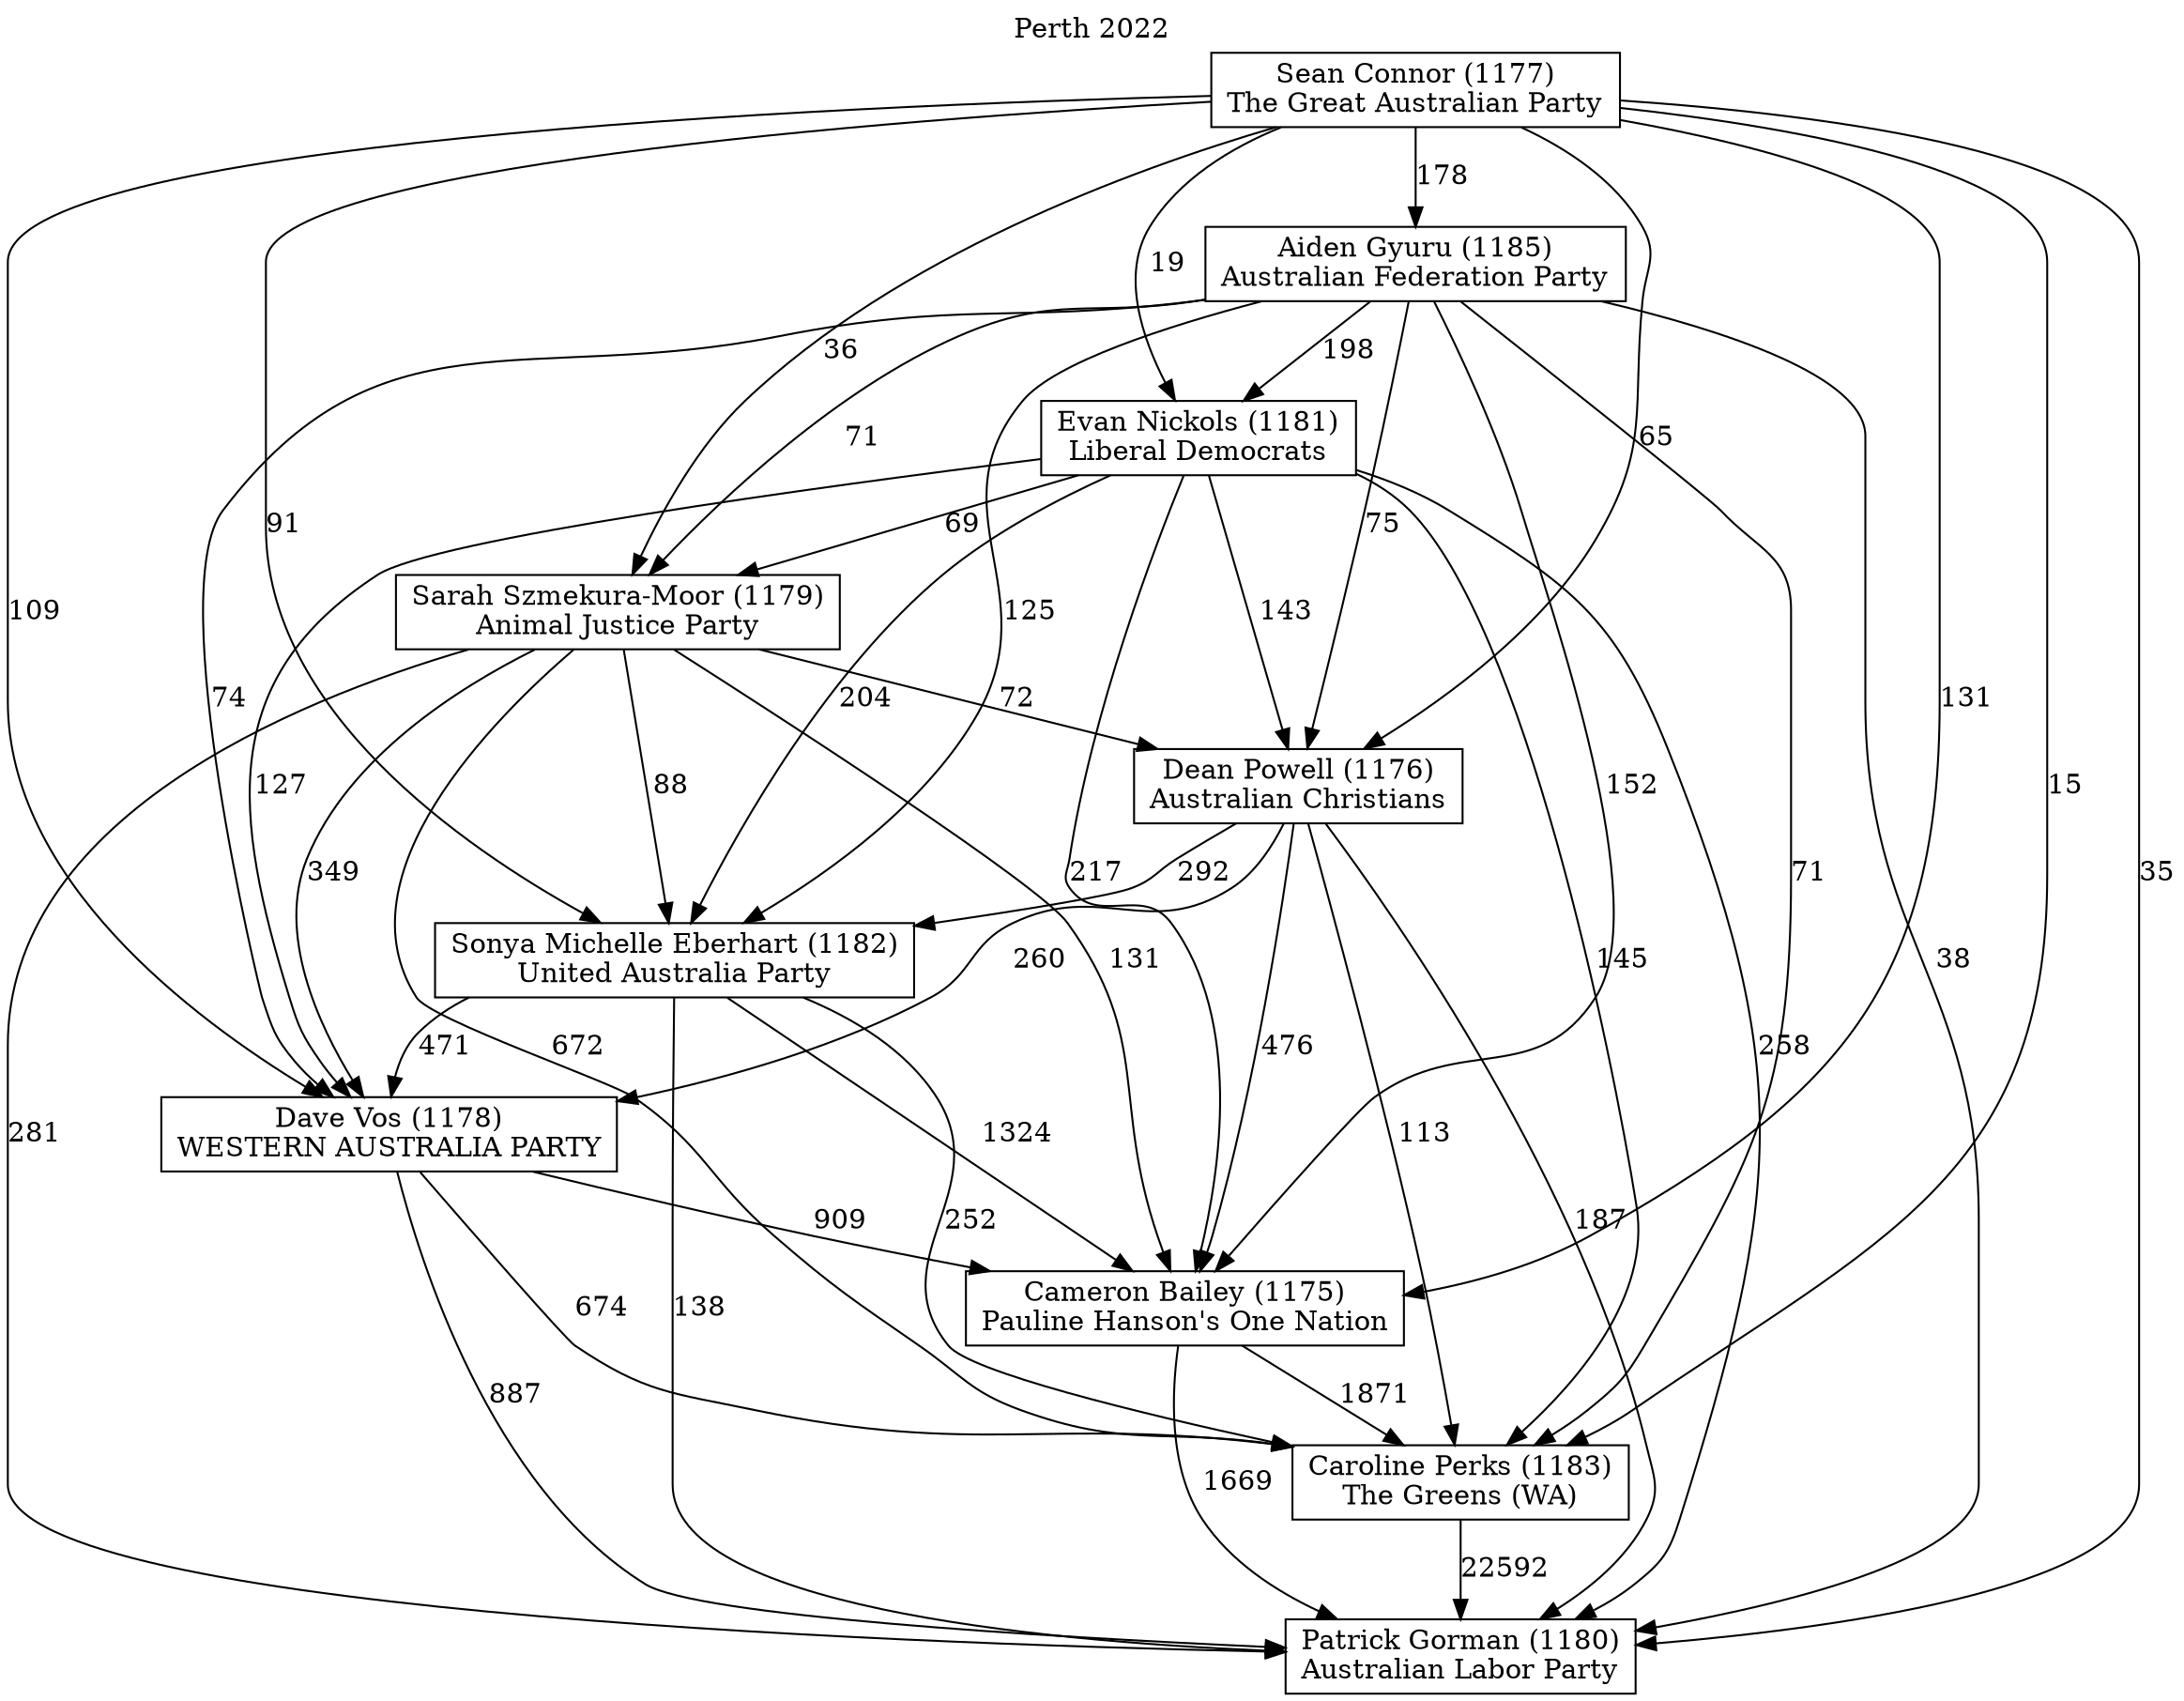 // House preference flow
digraph "Patrick Gorman (1180)_Perth_2022" {
	graph [label="Perth 2022" labelloc=t mclimit=10]
	node [shape=box]
	"Caroline Perks (1183)" [label="Caroline Perks (1183)
The Greens (WA)"]
	"Aiden Gyuru (1185)" [label="Aiden Gyuru (1185)
Australian Federation Party"]
	"Dean Powell (1176)" [label="Dean Powell (1176)
Australian Christians"]
	"Sonya Michelle Eberhart (1182)" [label="Sonya Michelle Eberhart (1182)
United Australia Party"]
	"Patrick Gorman (1180)" [label="Patrick Gorman (1180)
Australian Labor Party"]
	"Sean Connor (1177)" [label="Sean Connor (1177)
The Great Australian Party"]
	"Sarah Szmekura-Moor (1179)" [label="Sarah Szmekura-Moor (1179)
Animal Justice Party"]
	"Cameron Bailey (1175)" [label="Cameron Bailey (1175)
Pauline Hanson's One Nation"]
	"Evan Nickols (1181)" [label="Evan Nickols (1181)
Liberal Democrats"]
	"Dave Vos (1178)" [label="Dave Vos (1178)
WESTERN AUSTRALIA PARTY"]
	"Evan Nickols (1181)" -> "Caroline Perks (1183)" [label=145]
	"Cameron Bailey (1175)" -> "Patrick Gorman (1180)" [label=1669]
	"Sean Connor (1177)" -> "Aiden Gyuru (1185)" [label=178]
	"Sonya Michelle Eberhart (1182)" -> "Caroline Perks (1183)" [label=252]
	"Evan Nickols (1181)" -> "Sonya Michelle Eberhart (1182)" [label=204]
	"Sean Connor (1177)" -> "Dave Vos (1178)" [label=109]
	"Sonya Michelle Eberhart (1182)" -> "Cameron Bailey (1175)" [label=1324]
	"Aiden Gyuru (1185)" -> "Cameron Bailey (1175)" [label=152]
	"Sonya Michelle Eberhart (1182)" -> "Patrick Gorman (1180)" [label=138]
	"Dave Vos (1178)" -> "Patrick Gorman (1180)" [label=887]
	"Sean Connor (1177)" -> "Patrick Gorman (1180)" [label=35]
	"Sean Connor (1177)" -> "Caroline Perks (1183)" [label=15]
	"Sarah Szmekura-Moor (1179)" -> "Cameron Bailey (1175)" [label=131]
	"Caroline Perks (1183)" -> "Patrick Gorman (1180)" [label=22592]
	"Dean Powell (1176)" -> "Dave Vos (1178)" [label=260]
	"Evan Nickols (1181)" -> "Patrick Gorman (1180)" [label=258]
	"Sarah Szmekura-Moor (1179)" -> "Dean Powell (1176)" [label=72]
	"Evan Nickols (1181)" -> "Dean Powell (1176)" [label=143]
	"Aiden Gyuru (1185)" -> "Sonya Michelle Eberhart (1182)" [label=125]
	"Dave Vos (1178)" -> "Cameron Bailey (1175)" [label=909]
	"Dean Powell (1176)" -> "Patrick Gorman (1180)" [label=187]
	"Sonya Michelle Eberhart (1182)" -> "Dave Vos (1178)" [label=471]
	"Aiden Gyuru (1185)" -> "Dean Powell (1176)" [label=75]
	"Sean Connor (1177)" -> "Dean Powell (1176)" [label=65]
	"Dean Powell (1176)" -> "Sonya Michelle Eberhart (1182)" [label=292]
	"Sean Connor (1177)" -> "Sarah Szmekura-Moor (1179)" [label=36]
	"Dean Powell (1176)" -> "Cameron Bailey (1175)" [label=476]
	"Dean Powell (1176)" -> "Caroline Perks (1183)" [label=113]
	"Dave Vos (1178)" -> "Caroline Perks (1183)" [label=674]
	"Aiden Gyuru (1185)" -> "Patrick Gorman (1180)" [label=38]
	"Aiden Gyuru (1185)" -> "Sarah Szmekura-Moor (1179)" [label=71]
	"Evan Nickols (1181)" -> "Dave Vos (1178)" [label=127]
	"Evan Nickols (1181)" -> "Sarah Szmekura-Moor (1179)" [label=69]
	"Sean Connor (1177)" -> "Cameron Bailey (1175)" [label=131]
	"Aiden Gyuru (1185)" -> "Dave Vos (1178)" [label=74]
	"Sarah Szmekura-Moor (1179)" -> "Patrick Gorman (1180)" [label=281]
	"Sarah Szmekura-Moor (1179)" -> "Dave Vos (1178)" [label=349]
	"Sean Connor (1177)" -> "Sonya Michelle Eberhart (1182)" [label=91]
	"Sarah Szmekura-Moor (1179)" -> "Caroline Perks (1183)" [label=672]
	"Aiden Gyuru (1185)" -> "Evan Nickols (1181)" [label=198]
	"Aiden Gyuru (1185)" -> "Caroline Perks (1183)" [label=71]
	"Cameron Bailey (1175)" -> "Caroline Perks (1183)" [label=1871]
	"Sean Connor (1177)" -> "Evan Nickols (1181)" [label=19]
	"Evan Nickols (1181)" -> "Cameron Bailey (1175)" [label=217]
	"Sarah Szmekura-Moor (1179)" -> "Sonya Michelle Eberhart (1182)" [label=88]
}
